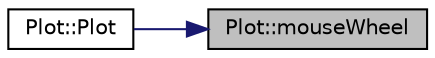 digraph "Plot::mouseWheel"
{
 // LATEX_PDF_SIZE
  edge [fontname="Helvetica",fontsize="10",labelfontname="Helvetica",labelfontsize="10"];
  node [fontname="Helvetica",fontsize="10",shape=record];
  rankdir="RL";
  Node1 [label="Plot::mouseWheel",height=0.2,width=0.4,color="black", fillcolor="grey75", style="filled", fontcolor="black",tooltip="Handle mouse wheel events inside the plot."];
  Node1 -> Node2 [dir="back",color="midnightblue",fontsize="10",style="solid",fontname="Helvetica"];
  Node2 [label="Plot::Plot",height=0.2,width=0.4,color="black", fillcolor="white", style="filled",URL="$class_plot.html#a83d9454de4b05fc361c318317658c734",tooltip="Create a new Plot widget."];
}
